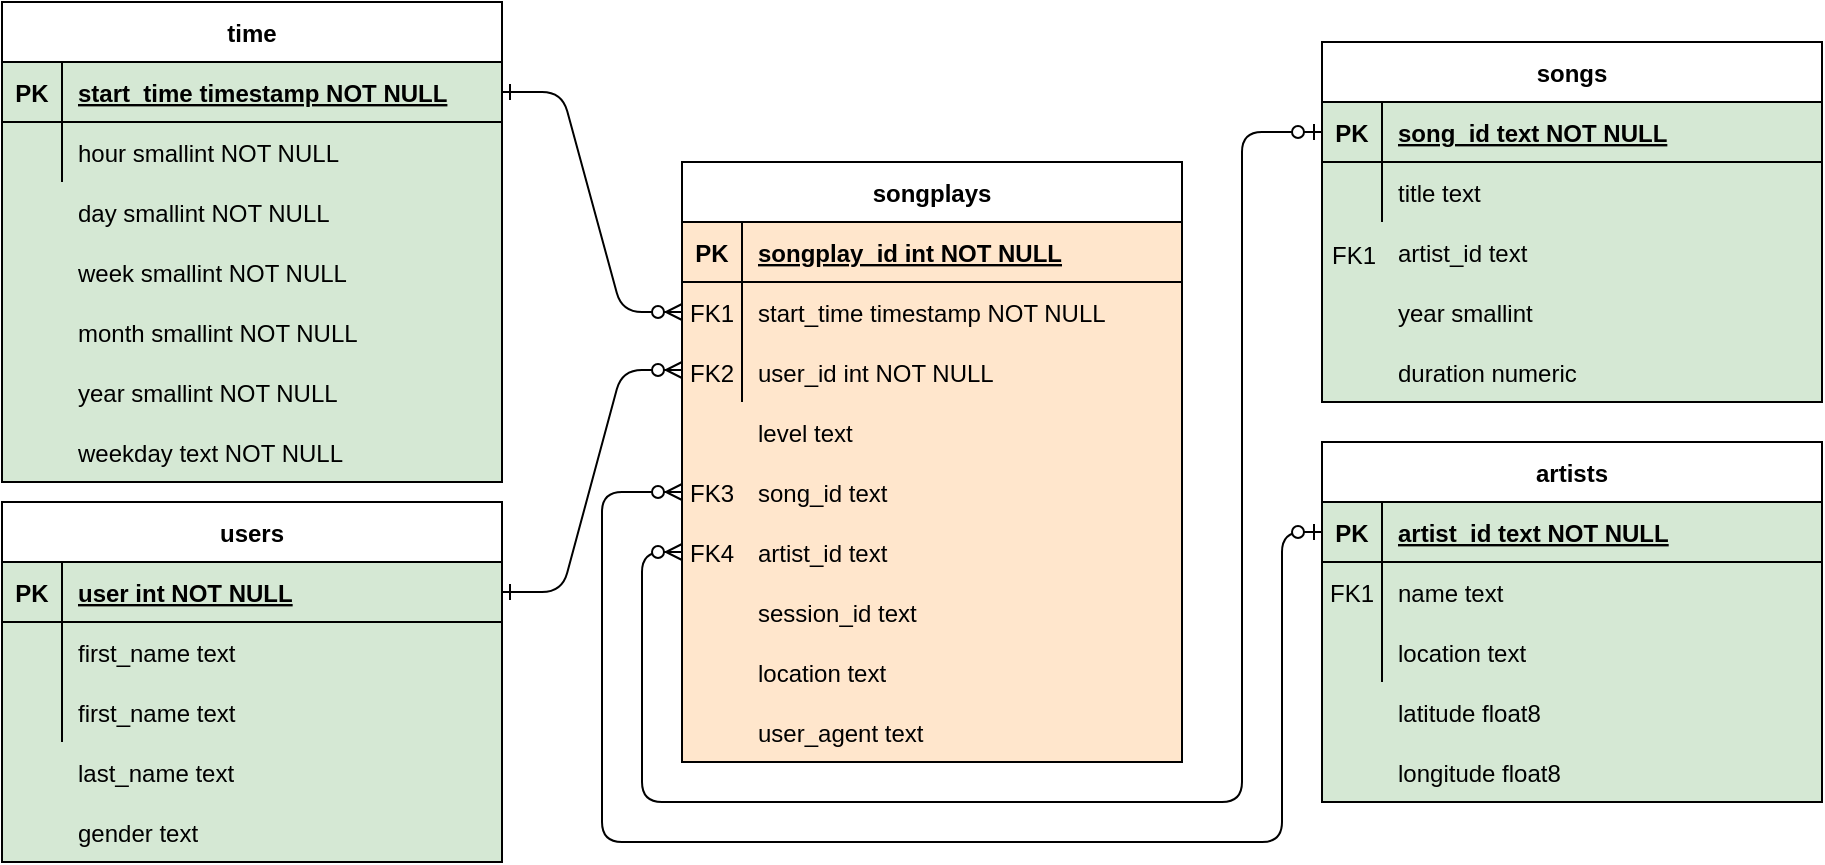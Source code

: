 <mxfile version="14.2.7" type="device"><diagram id="R2lEEEUBdFMjLlhIrx00" name="Page-1"><mxGraphModel dx="1562" dy="1430" grid="1" gridSize="10" guides="1" tooltips="1" connect="1" arrows="1" fold="1" page="1" pageScale="1" pageWidth="850" pageHeight="1100" math="0" shadow="0" extFonts="Permanent Marker^https://fonts.googleapis.com/css?family=Permanent+Marker"><root><mxCell id="0"/><mxCell id="1" parent="0"/><mxCell id="C-vyLk0tnHw3VtMMgP7b-1" value="" style="edgeStyle=entityRelationEdgeStyle;endArrow=ERzeroToMany;startArrow=ERone;endFill=1;startFill=0;" parent="1" source="C-vyLk0tnHw3VtMMgP7b-24" target="C-vyLk0tnHw3VtMMgP7b-6" edge="1"><mxGeometry width="100" height="100" relative="1" as="geometry"><mxPoint x="500" y="990" as="sourcePoint"/><mxPoint x="600" y="890" as="targetPoint"/></mxGeometry></mxCell><mxCell id="pVWdYLM2rFgXIjXmkP0a-40" value="" style="group;fillColor=#d5e8d4;strokeColor=#82b366;" vertex="1" connectable="0" parent="1"><mxGeometry x="250" y="250" width="250" height="240" as="geometry"/></mxCell><mxCell id="pVWdYLM2rFgXIjXmkP0a-41" value="" style="group" vertex="1" connectable="0" parent="pVWdYLM2rFgXIjXmkP0a-40"><mxGeometry width="250" height="240" as="geometry"/></mxCell><mxCell id="C-vyLk0tnHw3VtMMgP7b-23" value="time" style="shape=table;startSize=30;container=1;collapsible=1;childLayout=tableLayout;fixedRows=1;rowLines=0;fontStyle=1;align=center;resizeLast=1;" parent="pVWdYLM2rFgXIjXmkP0a-41" vertex="1"><mxGeometry width="250" height="240" as="geometry"/></mxCell><mxCell id="C-vyLk0tnHw3VtMMgP7b-24" value="" style="shape=partialRectangle;collapsible=0;dropTarget=0;pointerEvents=0;fillColor=none;points=[[0,0.5],[1,0.5]];portConstraint=eastwest;top=0;left=0;right=0;bottom=1;" parent="C-vyLk0tnHw3VtMMgP7b-23" vertex="1"><mxGeometry y="30" width="250" height="30" as="geometry"/></mxCell><mxCell id="C-vyLk0tnHw3VtMMgP7b-25" value="PK" style="shape=partialRectangle;overflow=hidden;connectable=0;fillColor=none;top=0;left=0;bottom=0;right=0;fontStyle=1;" parent="C-vyLk0tnHw3VtMMgP7b-24" vertex="1"><mxGeometry width="30" height="30" as="geometry"/></mxCell><mxCell id="C-vyLk0tnHw3VtMMgP7b-26" value="start_time timestamp NOT NULL " style="shape=partialRectangle;overflow=hidden;connectable=0;fillColor=none;top=0;left=0;bottom=0;right=0;align=left;spacingLeft=6;fontStyle=5;" parent="C-vyLk0tnHw3VtMMgP7b-24" vertex="1"><mxGeometry x="30" width="220" height="30" as="geometry"/></mxCell><mxCell id="C-vyLk0tnHw3VtMMgP7b-27" value="" style="shape=partialRectangle;collapsible=0;dropTarget=0;pointerEvents=0;fillColor=none;points=[[0,0.5],[1,0.5]];portConstraint=eastwest;top=0;left=0;right=0;bottom=0;" parent="C-vyLk0tnHw3VtMMgP7b-23" vertex="1"><mxGeometry y="60" width="250" height="30" as="geometry"/></mxCell><mxCell id="C-vyLk0tnHw3VtMMgP7b-28" value="" style="shape=partialRectangle;overflow=hidden;connectable=0;fillColor=none;top=0;left=0;bottom=0;right=0;" parent="C-vyLk0tnHw3VtMMgP7b-27" vertex="1"><mxGeometry width="30" height="30" as="geometry"/></mxCell><mxCell id="C-vyLk0tnHw3VtMMgP7b-29" value="hour smallint NOT NULL" style="shape=partialRectangle;overflow=hidden;connectable=0;fillColor=none;top=0;left=0;bottom=0;right=0;align=left;spacingLeft=6;" parent="C-vyLk0tnHw3VtMMgP7b-27" vertex="1"><mxGeometry x="30" width="220" height="30" as="geometry"/></mxCell><mxCell id="pVWdYLM2rFgXIjXmkP0a-35" value="day smallint NOT NULL" style="shape=partialRectangle;overflow=hidden;connectable=0;fillColor=none;top=0;left=0;bottom=0;right=0;align=left;spacingLeft=6;" vertex="1" parent="pVWdYLM2rFgXIjXmkP0a-41"><mxGeometry x="30" y="90" width="220" height="30" as="geometry"/></mxCell><mxCell id="pVWdYLM2rFgXIjXmkP0a-36" value="week smallint NOT NULL" style="shape=partialRectangle;overflow=hidden;connectable=0;fillColor=none;top=0;left=0;bottom=0;right=0;align=left;spacingLeft=6;" vertex="1" parent="pVWdYLM2rFgXIjXmkP0a-41"><mxGeometry x="30" y="120" width="220" height="30" as="geometry"/></mxCell><mxCell id="pVWdYLM2rFgXIjXmkP0a-37" value="month smallint NOT NULL" style="shape=partialRectangle;overflow=hidden;connectable=0;fillColor=none;top=0;left=0;bottom=0;right=0;align=left;spacingLeft=6;" vertex="1" parent="pVWdYLM2rFgXIjXmkP0a-41"><mxGeometry x="30" y="150" width="220" height="30" as="geometry"/></mxCell><mxCell id="pVWdYLM2rFgXIjXmkP0a-38" value="year smallint NOT NULL" style="shape=partialRectangle;overflow=hidden;connectable=0;fillColor=none;top=0;left=0;bottom=0;right=0;align=left;spacingLeft=6;" vertex="1" parent="pVWdYLM2rFgXIjXmkP0a-41"><mxGeometry x="30" y="180" width="220" height="30" as="geometry"/></mxCell><mxCell id="pVWdYLM2rFgXIjXmkP0a-39" value="weekday text NOT NULL" style="shape=partialRectangle;overflow=hidden;connectable=0;fillColor=none;top=0;left=0;bottom=0;right=0;align=left;spacingLeft=6;" vertex="1" parent="pVWdYLM2rFgXIjXmkP0a-41"><mxGeometry x="30" y="210" width="220" height="30" as="geometry"/></mxCell><mxCell id="pVWdYLM2rFgXIjXmkP0a-42" value="" style="group;fillColor=#ffe6cc;strokeColor=#d79b00;" vertex="1" connectable="0" parent="1"><mxGeometry x="590" y="330" width="250" height="300" as="geometry"/></mxCell><mxCell id="C-vyLk0tnHw3VtMMgP7b-2" value="songplays" style="shape=table;startSize=30;container=1;collapsible=1;childLayout=tableLayout;fixedRows=1;rowLines=0;fontStyle=1;align=center;resizeLast=1;labelBackgroundColor=#ffffff;" parent="pVWdYLM2rFgXIjXmkP0a-42" vertex="1"><mxGeometry width="250" height="300" as="geometry"/></mxCell><mxCell id="C-vyLk0tnHw3VtMMgP7b-3" value="" style="shape=partialRectangle;collapsible=0;dropTarget=0;pointerEvents=0;fillColor=none;points=[[0,0.5],[1,0.5]];portConstraint=eastwest;top=0;left=0;right=0;bottom=1;" parent="C-vyLk0tnHw3VtMMgP7b-2" vertex="1"><mxGeometry y="30" width="250" height="30" as="geometry"/></mxCell><mxCell id="C-vyLk0tnHw3VtMMgP7b-4" value="PK" style="shape=partialRectangle;overflow=hidden;connectable=0;fillColor=none;top=0;left=0;bottom=0;right=0;fontStyle=1;" parent="C-vyLk0tnHw3VtMMgP7b-3" vertex="1"><mxGeometry width="30" height="30" as="geometry"/></mxCell><mxCell id="C-vyLk0tnHw3VtMMgP7b-5" value="songplay_id int NOT NULL " style="shape=partialRectangle;overflow=hidden;connectable=0;fillColor=none;top=0;left=0;bottom=0;right=0;align=left;spacingLeft=6;fontStyle=5;" parent="C-vyLk0tnHw3VtMMgP7b-3" vertex="1"><mxGeometry x="30" width="220" height="30" as="geometry"/></mxCell><mxCell id="C-vyLk0tnHw3VtMMgP7b-6" value="" style="shape=partialRectangle;collapsible=0;dropTarget=0;pointerEvents=0;fillColor=none;points=[[0,0.5],[1,0.5]];portConstraint=eastwest;top=0;left=0;right=0;bottom=0;" parent="C-vyLk0tnHw3VtMMgP7b-2" vertex="1"><mxGeometry y="60" width="250" height="30" as="geometry"/></mxCell><mxCell id="C-vyLk0tnHw3VtMMgP7b-7" value="FK1" style="shape=partialRectangle;overflow=hidden;connectable=0;fillColor=none;top=0;left=0;bottom=0;right=0;" parent="C-vyLk0tnHw3VtMMgP7b-6" vertex="1"><mxGeometry width="30" height="30" as="geometry"/></mxCell><mxCell id="C-vyLk0tnHw3VtMMgP7b-8" value="start_time timestamp NOT NULL" style="shape=partialRectangle;overflow=hidden;connectable=0;fillColor=none;top=0;left=0;bottom=0;right=0;align=left;spacingLeft=6;" parent="C-vyLk0tnHw3VtMMgP7b-6" vertex="1"><mxGeometry x="30" width="220" height="30" as="geometry"/></mxCell><mxCell id="C-vyLk0tnHw3VtMMgP7b-9" value="" style="shape=partialRectangle;collapsible=0;dropTarget=0;pointerEvents=0;fillColor=none;points=[[0,0.5],[1,0.5]];portConstraint=eastwest;top=0;left=0;right=0;bottom=0;" parent="C-vyLk0tnHw3VtMMgP7b-2" vertex="1"><mxGeometry y="90" width="250" height="30" as="geometry"/></mxCell><mxCell id="C-vyLk0tnHw3VtMMgP7b-10" value="" style="shape=partialRectangle;overflow=hidden;connectable=0;fillColor=none;top=0;left=0;bottom=0;right=0;" parent="C-vyLk0tnHw3VtMMgP7b-9" vertex="1"><mxGeometry width="30" height="30" as="geometry"/></mxCell><mxCell id="C-vyLk0tnHw3VtMMgP7b-11" value="user_id int NOT NULL" style="shape=partialRectangle;overflow=hidden;connectable=0;fillColor=none;top=0;left=0;bottom=0;right=0;align=left;spacingLeft=6;" parent="C-vyLk0tnHw3VtMMgP7b-9" vertex="1"><mxGeometry x="30" width="220" height="30" as="geometry"/></mxCell><mxCell id="pVWdYLM2rFgXIjXmkP0a-29" value="level text" style="shape=partialRectangle;overflow=hidden;connectable=0;fillColor=none;top=0;left=0;bottom=0;right=0;align=left;spacingLeft=6;" vertex="1" parent="pVWdYLM2rFgXIjXmkP0a-42"><mxGeometry x="30" y="120" width="220" height="30" as="geometry"/></mxCell><mxCell id="pVWdYLM2rFgXIjXmkP0a-30" value="song_id text" style="shape=partialRectangle;overflow=hidden;connectable=0;fillColor=none;top=0;left=0;bottom=0;right=0;align=left;spacingLeft=6;" vertex="1" parent="pVWdYLM2rFgXIjXmkP0a-42"><mxGeometry x="30" y="150" width="220" height="30" as="geometry"/></mxCell><mxCell id="pVWdYLM2rFgXIjXmkP0a-31" value="artist_id text" style="shape=partialRectangle;overflow=hidden;connectable=0;fillColor=none;top=0;left=0;bottom=0;right=0;align=left;spacingLeft=6;" vertex="1" parent="pVWdYLM2rFgXIjXmkP0a-42"><mxGeometry x="30" y="180" width="220" height="30" as="geometry"/></mxCell><mxCell id="pVWdYLM2rFgXIjXmkP0a-32" value="session_id text" style="shape=partialRectangle;overflow=hidden;connectable=0;fillColor=none;top=0;left=0;bottom=0;right=0;align=left;spacingLeft=6;" vertex="1" parent="pVWdYLM2rFgXIjXmkP0a-42"><mxGeometry x="30" y="210" width="220" height="30" as="geometry"/></mxCell><mxCell id="pVWdYLM2rFgXIjXmkP0a-33" value="location text" style="shape=partialRectangle;overflow=hidden;connectable=0;fillColor=none;top=0;left=0;bottom=0;right=0;align=left;spacingLeft=6;" vertex="1" parent="pVWdYLM2rFgXIjXmkP0a-42"><mxGeometry x="30" y="240" width="220" height="30" as="geometry"/></mxCell><mxCell id="pVWdYLM2rFgXIjXmkP0a-34" value="user_agent text" style="shape=partialRectangle;overflow=hidden;connectable=0;fillColor=none;top=0;left=0;bottom=0;right=0;align=left;spacingLeft=6;" vertex="1" parent="pVWdYLM2rFgXIjXmkP0a-42"><mxGeometry x="30" y="270" width="220" height="30" as="geometry"/></mxCell><mxCell id="pVWdYLM2rFgXIjXmkP0a-72" value="FK3" style="shape=partialRectangle;overflow=hidden;connectable=0;fillColor=none;top=0;left=0;bottom=0;right=0;" vertex="1" parent="pVWdYLM2rFgXIjXmkP0a-42"><mxGeometry y="150" width="30" height="30" as="geometry"/></mxCell><mxCell id="pVWdYLM2rFgXIjXmkP0a-73" value="FK4" style="shape=partialRectangle;overflow=hidden;connectable=0;fillColor=none;top=0;left=0;bottom=0;right=0;" vertex="1" parent="pVWdYLM2rFgXIjXmkP0a-42"><mxGeometry y="180" width="30" height="30" as="geometry"/></mxCell><mxCell id="pVWdYLM2rFgXIjXmkP0a-74" value="FK2" style="shape=partialRectangle;overflow=hidden;connectable=0;fillColor=none;top=0;left=0;bottom=0;right=0;" vertex="1" parent="pVWdYLM2rFgXIjXmkP0a-42"><mxGeometry y="90" width="30" height="30" as="geometry"/></mxCell><mxCell id="pVWdYLM2rFgXIjXmkP0a-71" value="" style="edgeStyle=entityRelationEdgeStyle;endArrow=ERzeroToMany;startArrow=ERone;endFill=1;startFill=0;exitX=1;exitY=0.5;exitDx=0;exitDy=0;" edge="1" parent="1" source="C-vyLk0tnHw3VtMMgP7b-14"><mxGeometry width="100" height="100" relative="1" as="geometry"><mxPoint x="500" y="569" as="sourcePoint"/><mxPoint x="590" y="434" as="targetPoint"/></mxGeometry></mxCell><mxCell id="pVWdYLM2rFgXIjXmkP0a-50" value="" style="group;fillColor=#d5e8d4;strokeColor=#82b366;container=0;" vertex="1" connectable="0" parent="1"><mxGeometry x="910" y="270" width="250" height="180" as="geometry"/></mxCell><mxCell id="pVWdYLM2rFgXIjXmkP0a-89" value="FK1" style="text;whiteSpace=wrap;html=1;" vertex="1" parent="1"><mxGeometry x="913" y="363" width="50" height="30" as="geometry"/></mxCell><mxCell id="pVWdYLM2rFgXIjXmkP0a-52" value="songs" style="shape=table;startSize=30;container=1;collapsible=1;childLayout=tableLayout;fixedRows=1;rowLines=0;fontStyle=1;align=center;resizeLast=1;" vertex="1" parent="1"><mxGeometry x="910" y="270" width="250" height="180" as="geometry"/></mxCell><mxCell id="pVWdYLM2rFgXIjXmkP0a-53" value="" style="shape=partialRectangle;collapsible=0;dropTarget=0;pointerEvents=0;fillColor=none;points=[[0,0.5],[1,0.5]];portConstraint=eastwest;top=0;left=0;right=0;bottom=1;" vertex="1" parent="pVWdYLM2rFgXIjXmkP0a-52"><mxGeometry y="30" width="250" height="30" as="geometry"/></mxCell><mxCell id="pVWdYLM2rFgXIjXmkP0a-54" value="PK" style="shape=partialRectangle;overflow=hidden;connectable=0;fillColor=none;top=0;left=0;bottom=0;right=0;fontStyle=1;" vertex="1" parent="pVWdYLM2rFgXIjXmkP0a-53"><mxGeometry width="30" height="30" as="geometry"/></mxCell><mxCell id="pVWdYLM2rFgXIjXmkP0a-55" value="song_id text NOT NULL " style="shape=partialRectangle;overflow=hidden;connectable=0;fillColor=none;top=0;left=0;bottom=0;right=0;align=left;spacingLeft=6;fontStyle=5;" vertex="1" parent="pVWdYLM2rFgXIjXmkP0a-53"><mxGeometry x="30" width="220" height="30" as="geometry"/></mxCell><mxCell id="pVWdYLM2rFgXIjXmkP0a-56" value="" style="shape=partialRectangle;collapsible=0;dropTarget=0;pointerEvents=0;fillColor=none;points=[[0,0.5],[1,0.5]];portConstraint=eastwest;top=0;left=0;right=0;bottom=0;" vertex="1" parent="pVWdYLM2rFgXIjXmkP0a-52"><mxGeometry y="60" width="250" height="30" as="geometry"/></mxCell><mxCell id="pVWdYLM2rFgXIjXmkP0a-57" value="" style="shape=partialRectangle;overflow=hidden;connectable=0;fillColor=none;top=0;left=0;bottom=0;right=0;" vertex="1" parent="pVWdYLM2rFgXIjXmkP0a-56"><mxGeometry width="30" height="30" as="geometry"/></mxCell><mxCell id="pVWdYLM2rFgXIjXmkP0a-58" value="title text" style="shape=partialRectangle;overflow=hidden;connectable=0;fillColor=none;top=0;left=0;bottom=0;right=0;align=left;spacingLeft=6;" vertex="1" parent="pVWdYLM2rFgXIjXmkP0a-56"><mxGeometry x="30" width="220" height="30" as="geometry"/></mxCell><mxCell id="pVWdYLM2rFgXIjXmkP0a-59" value="artist_id text" style="shape=partialRectangle;overflow=hidden;connectable=0;fillColor=none;top=0;left=0;bottom=0;right=0;align=left;spacingLeft=6;" vertex="1" parent="1"><mxGeometry x="940" y="360" width="220" height="30" as="geometry"/></mxCell><mxCell id="pVWdYLM2rFgXIjXmkP0a-60" value="year smallint" style="shape=partialRectangle;overflow=hidden;connectable=0;fillColor=none;top=0;left=0;bottom=0;right=0;align=left;spacingLeft=6;" vertex="1" parent="1"><mxGeometry x="940" y="390" width="220" height="30" as="geometry"/></mxCell><mxCell id="pVWdYLM2rFgXIjXmkP0a-61" value="duration numeric" style="shape=partialRectangle;overflow=hidden;connectable=0;fillColor=none;top=0;left=0;bottom=0;right=0;align=left;spacingLeft=6;" vertex="1" parent="1"><mxGeometry x="940" y="420" width="220" height="30" as="geometry"/></mxCell><mxCell id="pVWdYLM2rFgXIjXmkP0a-91" value="" style="edgeStyle=orthogonalEdgeStyle;endArrow=ERzeroToMany;startArrow=ERzeroToOne;endFill=1;startFill=1;exitX=0;exitY=0.5;exitDx=0;exitDy=0;" edge="1" parent="1" source="pVWdYLM2rFgXIjXmkP0a-77"><mxGeometry width="100" height="100" relative="1" as="geometry"><mxPoint x="830" y="920" as="sourcePoint"/><mxPoint x="590" y="495" as="targetPoint"/><Array as="points"><mxPoint x="890" y="515"/><mxPoint x="890" y="670"/><mxPoint x="550" y="670"/><mxPoint x="550" y="495"/></Array></mxGeometry></mxCell><mxCell id="pVWdYLM2rFgXIjXmkP0a-92" value="" style="group" vertex="1" connectable="0" parent="1"><mxGeometry x="250" y="500" width="250" height="180" as="geometry"/></mxCell><mxCell id="pVWdYLM2rFgXIjXmkP0a-69" value="" style="group;fillColor=#d5e8d4;strokeColor=#82b366;container=0;" vertex="1" connectable="0" parent="pVWdYLM2rFgXIjXmkP0a-92"><mxGeometry width="250" height="180" as="geometry"/></mxCell><mxCell id="C-vyLk0tnHw3VtMMgP7b-13" value="users" style="shape=table;startSize=30;container=1;collapsible=1;childLayout=tableLayout;fixedRows=1;rowLines=0;fontStyle=1;align=center;resizeLast=1;" parent="pVWdYLM2rFgXIjXmkP0a-92" vertex="1"><mxGeometry width="250" height="180" as="geometry"/></mxCell><mxCell id="C-vyLk0tnHw3VtMMgP7b-14" value="" style="shape=partialRectangle;collapsible=0;dropTarget=0;pointerEvents=0;fillColor=none;points=[[0,0.5],[1,0.5]];portConstraint=eastwest;top=0;left=0;right=0;bottom=1;" parent="C-vyLk0tnHw3VtMMgP7b-13" vertex="1"><mxGeometry y="30" width="250" height="30" as="geometry"/></mxCell><mxCell id="C-vyLk0tnHw3VtMMgP7b-15" value="PK" style="shape=partialRectangle;overflow=hidden;connectable=0;fillColor=none;top=0;left=0;bottom=0;right=0;fontStyle=1;" parent="C-vyLk0tnHw3VtMMgP7b-14" vertex="1"><mxGeometry width="30" height="30" as="geometry"/></mxCell><mxCell id="C-vyLk0tnHw3VtMMgP7b-16" value="user int NOT NULL " style="shape=partialRectangle;overflow=hidden;connectable=0;fillColor=none;top=0;left=0;bottom=0;right=0;align=left;spacingLeft=6;fontStyle=5;" parent="C-vyLk0tnHw3VtMMgP7b-14" vertex="1"><mxGeometry x="30" width="220" height="30" as="geometry"/></mxCell><mxCell id="C-vyLk0tnHw3VtMMgP7b-17" value="" style="shape=partialRectangle;collapsible=0;dropTarget=0;pointerEvents=0;fillColor=none;points=[[0,0.5],[1,0.5]];portConstraint=eastwest;top=0;left=0;right=0;bottom=0;" parent="C-vyLk0tnHw3VtMMgP7b-13" vertex="1"><mxGeometry y="60" width="250" height="30" as="geometry"/></mxCell><mxCell id="C-vyLk0tnHw3VtMMgP7b-18" value="" style="shape=partialRectangle;overflow=hidden;connectable=0;fillColor=none;top=0;left=0;bottom=0;right=0;" parent="C-vyLk0tnHw3VtMMgP7b-17" vertex="1"><mxGeometry width="30" height="30" as="geometry"/></mxCell><mxCell id="C-vyLk0tnHw3VtMMgP7b-19" value="first_name text" style="shape=partialRectangle;overflow=hidden;connectable=0;fillColor=none;top=0;left=0;bottom=0;right=0;align=left;spacingLeft=6;" parent="C-vyLk0tnHw3VtMMgP7b-17" vertex="1"><mxGeometry x="30" width="220" height="30" as="geometry"/></mxCell><mxCell id="C-vyLk0tnHw3VtMMgP7b-20" value="" style="shape=partialRectangle;collapsible=0;dropTarget=0;pointerEvents=0;fillColor=none;points=[[0,0.5],[1,0.5]];portConstraint=eastwest;top=0;left=0;right=0;bottom=0;" parent="C-vyLk0tnHw3VtMMgP7b-13" vertex="1"><mxGeometry y="90" width="250" height="30" as="geometry"/></mxCell><mxCell id="C-vyLk0tnHw3VtMMgP7b-21" value="" style="shape=partialRectangle;overflow=hidden;connectable=0;fillColor=none;top=0;left=0;bottom=0;right=0;" parent="C-vyLk0tnHw3VtMMgP7b-20" vertex="1"><mxGeometry width="30" height="30" as="geometry"/></mxCell><mxCell id="C-vyLk0tnHw3VtMMgP7b-22" value="first_name text" style="shape=partialRectangle;overflow=hidden;connectable=0;fillColor=none;top=0;left=0;bottom=0;right=0;align=left;spacingLeft=6;" parent="C-vyLk0tnHw3VtMMgP7b-20" vertex="1"><mxGeometry x="30" width="220" height="30" as="geometry"/></mxCell><mxCell id="pVWdYLM2rFgXIjXmkP0a-64" value="last_name text" style="shape=partialRectangle;overflow=hidden;connectable=0;fillColor=none;top=0;left=0;bottom=0;right=0;align=left;spacingLeft=6;" vertex="1" parent="pVWdYLM2rFgXIjXmkP0a-92"><mxGeometry x="30" y="120" width="220" height="30" as="geometry"/></mxCell><mxCell id="pVWdYLM2rFgXIjXmkP0a-65" value="gender text" style="shape=partialRectangle;overflow=hidden;connectable=0;fillColor=none;top=0;left=0;bottom=0;right=0;align=left;spacingLeft=6;" vertex="1" parent="pVWdYLM2rFgXIjXmkP0a-92"><mxGeometry x="30" y="150" width="220" height="30" as="geometry"/></mxCell><mxCell id="pVWdYLM2rFgXIjXmkP0a-93" value="" style="group" vertex="1" connectable="0" parent="1"><mxGeometry x="910" y="470" width="250" height="180" as="geometry"/></mxCell><mxCell id="pVWdYLM2rFgXIjXmkP0a-75" value="" style="group;fillColor=#d5e8d4;strokeColor=#82b366;container=0;" vertex="1" connectable="0" parent="pVWdYLM2rFgXIjXmkP0a-93"><mxGeometry width="250" height="180" as="geometry"/></mxCell><mxCell id="pVWdYLM2rFgXIjXmkP0a-76" value="artists" style="shape=table;startSize=30;container=1;collapsible=1;childLayout=tableLayout;fixedRows=1;rowLines=0;fontStyle=1;align=center;resizeLast=1;" vertex="1" parent="pVWdYLM2rFgXIjXmkP0a-93"><mxGeometry width="250" height="180" as="geometry"/></mxCell><mxCell id="pVWdYLM2rFgXIjXmkP0a-77" value="" style="shape=partialRectangle;collapsible=0;dropTarget=0;pointerEvents=0;fillColor=none;points=[[0,0.5],[1,0.5]];portConstraint=eastwest;top=0;left=0;right=0;bottom=1;" vertex="1" parent="pVWdYLM2rFgXIjXmkP0a-76"><mxGeometry y="30" width="250" height="30" as="geometry"/></mxCell><mxCell id="pVWdYLM2rFgXIjXmkP0a-78" value="PK" style="shape=partialRectangle;overflow=hidden;connectable=0;fillColor=none;top=0;left=0;bottom=0;right=0;fontStyle=1;" vertex="1" parent="pVWdYLM2rFgXIjXmkP0a-77"><mxGeometry width="30" height="30" as="geometry"/></mxCell><mxCell id="pVWdYLM2rFgXIjXmkP0a-79" value="artist_id text NOT NULL " style="shape=partialRectangle;overflow=hidden;connectable=0;fillColor=none;top=0;left=0;bottom=0;right=0;align=left;spacingLeft=6;fontStyle=5;" vertex="1" parent="pVWdYLM2rFgXIjXmkP0a-77"><mxGeometry x="30" width="220" height="30" as="geometry"/></mxCell><mxCell id="pVWdYLM2rFgXIjXmkP0a-80" value="" style="shape=partialRectangle;collapsible=0;dropTarget=0;pointerEvents=0;fillColor=none;points=[[0,0.5],[1,0.5]];portConstraint=eastwest;top=0;left=0;right=0;bottom=0;" vertex="1" parent="pVWdYLM2rFgXIjXmkP0a-76"><mxGeometry y="60" width="250" height="30" as="geometry"/></mxCell><mxCell id="pVWdYLM2rFgXIjXmkP0a-81" value="FK1" style="shape=partialRectangle;overflow=hidden;connectable=0;fillColor=none;top=0;left=0;bottom=0;right=0;" vertex="1" parent="pVWdYLM2rFgXIjXmkP0a-80"><mxGeometry width="30" height="30" as="geometry"/></mxCell><mxCell id="pVWdYLM2rFgXIjXmkP0a-82" value="name text" style="shape=partialRectangle;overflow=hidden;connectable=0;fillColor=none;top=0;left=0;bottom=0;right=0;align=left;spacingLeft=6;" vertex="1" parent="pVWdYLM2rFgXIjXmkP0a-80"><mxGeometry x="30" width="220" height="30" as="geometry"/></mxCell><mxCell id="pVWdYLM2rFgXIjXmkP0a-83" value="" style="shape=partialRectangle;collapsible=0;dropTarget=0;pointerEvents=0;fillColor=none;points=[[0,0.5],[1,0.5]];portConstraint=eastwest;top=0;left=0;right=0;bottom=0;" vertex="1" parent="pVWdYLM2rFgXIjXmkP0a-76"><mxGeometry y="90" width="250" height="30" as="geometry"/></mxCell><mxCell id="pVWdYLM2rFgXIjXmkP0a-84" value="" style="shape=partialRectangle;overflow=hidden;connectable=0;fillColor=none;top=0;left=0;bottom=0;right=0;" vertex="1" parent="pVWdYLM2rFgXIjXmkP0a-83"><mxGeometry width="30" height="30" as="geometry"/></mxCell><mxCell id="pVWdYLM2rFgXIjXmkP0a-85" value="location text" style="shape=partialRectangle;overflow=hidden;connectable=0;fillColor=none;top=0;left=0;bottom=0;right=0;align=left;spacingLeft=6;" vertex="1" parent="pVWdYLM2rFgXIjXmkP0a-83"><mxGeometry x="30" width="220" height="30" as="geometry"/></mxCell><mxCell id="pVWdYLM2rFgXIjXmkP0a-86" value="latitude float8" style="shape=partialRectangle;overflow=hidden;connectable=0;fillColor=none;top=0;left=0;bottom=0;right=0;align=left;spacingLeft=6;" vertex="1" parent="pVWdYLM2rFgXIjXmkP0a-93"><mxGeometry x="30" y="120" width="220" height="30" as="geometry"/></mxCell><mxCell id="pVWdYLM2rFgXIjXmkP0a-87" value="longitude float8" style="shape=partialRectangle;overflow=hidden;connectable=0;fillColor=none;top=0;left=0;bottom=0;right=0;align=left;spacingLeft=6;" vertex="1" parent="pVWdYLM2rFgXIjXmkP0a-93"><mxGeometry x="30" y="150" width="220" height="30" as="geometry"/></mxCell><mxCell id="pVWdYLM2rFgXIjXmkP0a-97" value="" style="edgeStyle=orthogonalEdgeStyle;endArrow=ERzeroToMany;startArrow=ERzeroToOne;endFill=1;startFill=1;exitX=0;exitY=0.5;exitDx=0;exitDy=0;" edge="1" parent="1" source="pVWdYLM2rFgXIjXmkP0a-53"><mxGeometry width="100" height="100" relative="1" as="geometry"><mxPoint x="910" y="320" as="sourcePoint"/><mxPoint x="590" y="525" as="targetPoint"/><Array as="points"><mxPoint x="870" y="315"/><mxPoint x="870" y="650"/><mxPoint x="570" y="650"/><mxPoint x="570" y="525"/></Array></mxGeometry></mxCell></root></mxGraphModel></diagram></mxfile>